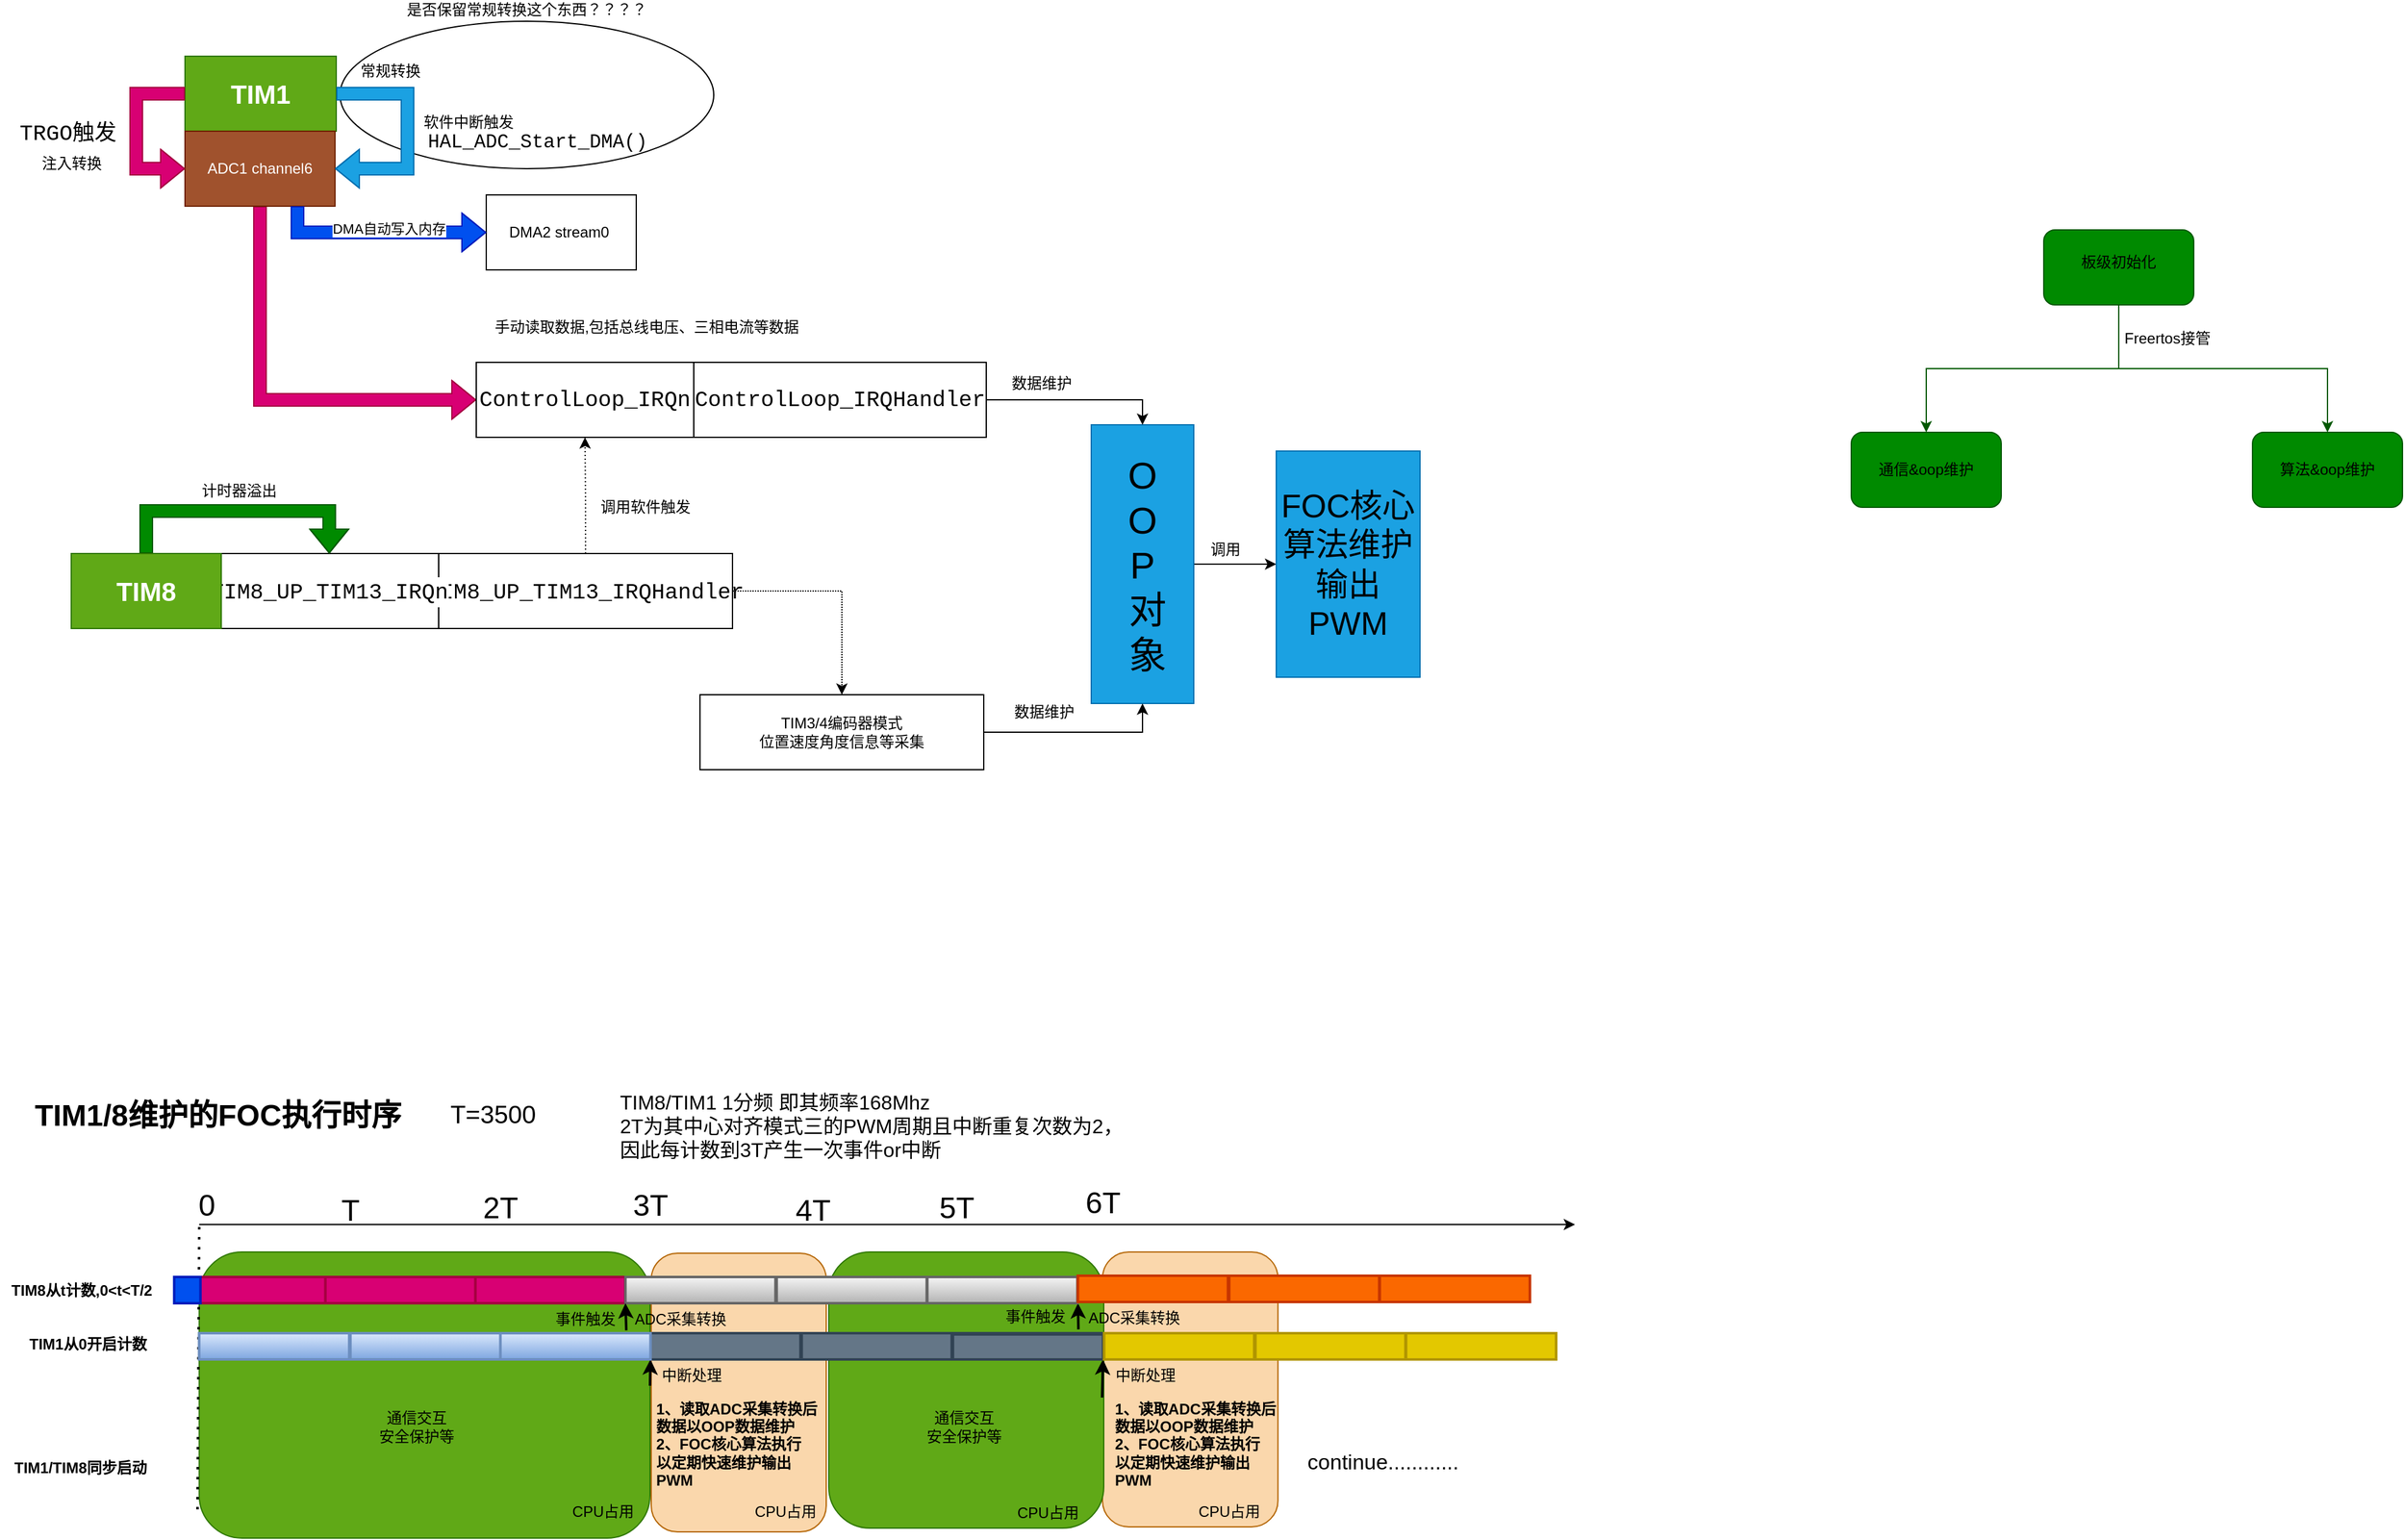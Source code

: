 <mxfile border="50" scale="3" compressed="false" locked="false" version="26.0.14">
  <diagram name="Blank" id="YmL12bMKpDGza6XwsDPr">
    <mxGraphModel dx="-2" dy="1454" grid="0" gridSize="1" guides="1" tooltips="1" connect="1" arrows="1" fold="1" page="1" pageScale="1" pageWidth="1169" pageHeight="827" background="none" math="1" shadow="0">
      <root>
        <mxCell id="X5NqExCQtvZxIxQ7pmgY-0" />
        <mxCell id="1" parent="X5NqExCQtvZxIxQ7pmgY-0" />
        <mxCell id="NZKuj_AVEFRoY8g5sJjr-13" value="" style="rounded=1;whiteSpace=wrap;html=1;fillColor=#fad7ac;strokeColor=#b46504;" parent="1" vertex="1">
          <mxGeometry x="2416" y="291" width="140.36" height="220" as="geometry" />
        </mxCell>
        <mxCell id="NZKuj_AVEFRoY8g5sJjr-11" value="&lt;div&gt;&lt;div&gt;&lt;br&gt;&lt;/div&gt;&lt;/div&gt;" style="rounded=1;whiteSpace=wrap;html=1;fillColor=#60a917;fontColor=default;strokeColor=#2D7600;labelPosition=center;verticalLabelPosition=middle;align=center;verticalAlign=middle;" parent="1" vertex="1">
          <mxGeometry x="1693.36" y="291" width="360.64" height="229" as="geometry" />
        </mxCell>
        <mxCell id="NZKuj_AVEFRoY8g5sJjr-6" value="" style="rounded=1;whiteSpace=wrap;html=1;fillColor=#fad7ac;strokeColor=#b46504;" parent="1" vertex="1">
          <mxGeometry x="2055" y="292" width="140" height="223" as="geometry" />
        </mxCell>
        <mxCell id="xTuEtZoCW5tBsWcaGFDS-93" value="&lt;div&gt;&lt;div&gt;&lt;br&gt;&lt;/div&gt;&lt;/div&gt;" style="rounded=1;whiteSpace=wrap;html=1;fillColor=#60a917;fontColor=default;strokeColor=#2D7600;labelPosition=center;verticalLabelPosition=middle;align=center;verticalAlign=middle;" parent="1" vertex="1">
          <mxGeometry x="2197" y="291" width="220" height="221" as="geometry" />
        </mxCell>
        <mxCell id="xTuEtZoCW5tBsWcaGFDS-2" value="是否保留常规转换这个东西？？？？" style="ellipse;whiteSpace=wrap;html=1;labelPosition=center;verticalLabelPosition=top;align=center;verticalAlign=bottom;" parent="1" vertex="1">
          <mxGeometry x="1806" y="-694" width="299" height="118" as="geometry" />
        </mxCell>
        <mxCell id="fBpoeWpFDzhCI_No8cf7-5" style="edgeStyle=orthogonalEdgeStyle;rounded=0;orthogonalLoop=1;jettySize=auto;html=1;exitX=0.5;exitY=1;exitDx=0;exitDy=0;entryX=0;entryY=0.5;entryDx=0;entryDy=0;fillColor=#d80073;strokeColor=#A50040;shape=flexArrow;" parent="1" source="fBpoeWpFDzhCI_No8cf7-6" target="fBpoeWpFDzhCI_No8cf7-16" edge="1">
          <mxGeometry relative="1" as="geometry" />
        </mxCell>
        <mxCell id="fBpoeWpFDzhCI_No8cf7-9" value="软件中断触发&lt;div&gt;&amp;nbsp;&lt;span style=&quot;font-family: Consolas, &amp;quot;Courier New&amp;quot;, monospace; font-size: 15.4px; white-space-collapse: preserve;&quot;&gt;HAL_ADC_Start_DMA&lt;/span&gt;&lt;span style=&quot;font-family: Consolas, &amp;quot;Courier New&amp;quot;, monospace; font-size: 15.4px; white-space-collapse: preserve;&quot;&gt;&lt;font&gt;()&lt;/font&gt;&lt;/span&gt;&lt;/div&gt;" style="text;html=1;align=left;verticalAlign=middle;resizable=0;points=[];autosize=1;strokeColor=none;fillColor=none;fontColor=default;" parent="1" vertex="1">
          <mxGeometry x="1871" y="-627" width="183" height="46" as="geometry" />
        </mxCell>
        <mxCell id="fBpoeWpFDzhCI_No8cf7-10" value="DMA2 stream0&amp;nbsp;" style="whiteSpace=wrap;html=1;" parent="1" vertex="1">
          <mxGeometry x="1923" y="-555" width="120" height="60" as="geometry" />
        </mxCell>
        <mxCell id="fBpoeWpFDzhCI_No8cf7-11" value="常规转换" style="text;html=1;align=center;verticalAlign=middle;resizable=0;points=[];autosize=1;strokeColor=none;fillColor=none;" parent="1" vertex="1">
          <mxGeometry x="1813" y="-667" width="66" height="26" as="geometry" />
        </mxCell>
        <mxCell id="fBpoeWpFDzhCI_No8cf7-12" value="DMA数据传输" style="text;html=1;align=center;verticalAlign=middle;resizable=0;points=[];autosize=1;strokeColor=none;fillColor=none;" parent="1" vertex="1">
          <mxGeometry x="1689.5" y="-610" width="93" height="26" as="geometry" />
        </mxCell>
        <mxCell id="fBpoeWpFDzhCI_No8cf7-13" value="手动读取数据,包括总线电压、&lt;span style=&quot;background-color: transparent; color: light-dark(rgb(0, 0, 0), rgb(255, 255, 255));&quot;&gt;三相电流等数据&lt;/span&gt;" style="text;html=1;align=center;verticalAlign=middle;resizable=0;points=[];autosize=1;strokeColor=none;fillColor=none;" parent="1" vertex="1">
          <mxGeometry x="1916" y="-464" width="270" height="30" as="geometry" />
        </mxCell>
        <mxCell id="fBpoeWpFDzhCI_No8cf7-14" value="" style="group" parent="1" vertex="1" connectable="0">
          <mxGeometry x="1915" y="-421" width="408" height="60" as="geometry" />
        </mxCell>
        <mxCell id="xTuEtZoCW5tBsWcaGFDS-6" value="" style="group" parent="fBpoeWpFDzhCI_No8cf7-14" vertex="1" connectable="0">
          <mxGeometry width="408" height="60" as="geometry" />
        </mxCell>
        <mxCell id="fBpoeWpFDzhCI_No8cf7-15" value="&lt;span style=&quot;font-family: Consolas, &amp;quot;Courier New&amp;quot;, monospace; font-size: 17.6px; text-align: left; white-space: pre;&quot;&gt;ControlLoop_IRQHandler&lt;/span&gt;" style="rounded=0;whiteSpace=wrap;html=1;" parent="xTuEtZoCW5tBsWcaGFDS-6" vertex="1">
          <mxGeometry x="174" width="234" height="60" as="geometry" />
        </mxCell>
        <mxCell id="fBpoeWpFDzhCI_No8cf7-16" value="&lt;span style=&quot;font-family: Consolas, &amp;quot;Courier New&amp;quot;, monospace; font-size: 17.6px; font-style: normal; font-variant-ligatures: normal; font-variant-caps: normal; font-weight: 400; letter-spacing: normal; orphans: 2; text-align: left; text-indent: 0px; text-transform: none; widows: 2; word-spacing: 0px; -webkit-text-stroke-width: 0px; white-space: pre; text-decoration-thickness: initial; text-decoration-style: initial; text-decoration-color: initial; float: none; display: inline !important;&quot;&gt;ControlLoop_IRQn&lt;/span&gt;" style="rounded=0;whiteSpace=wrap;html=1;fontColor=default;labelBackgroundColor=none;" parent="xTuEtZoCW5tBsWcaGFDS-6" vertex="1">
          <mxGeometry width="174" height="60" as="geometry" />
        </mxCell>
        <mxCell id="fBpoeWpFDzhCI_No8cf7-20" style="edgeStyle=orthogonalEdgeStyle;rounded=0;orthogonalLoop=1;jettySize=auto;html=1;exitX=0.5;exitY=0;exitDx=0;exitDy=0;entryX=0.5;entryY=1;entryDx=0;entryDy=0;dashed=1;dashPattern=1 2;" parent="1" source="fBpoeWpFDzhCI_No8cf7-18" target="fBpoeWpFDzhCI_No8cf7-16" edge="1">
          <mxGeometry relative="1" as="geometry" />
        </mxCell>
        <mxCell id="fBpoeWpFDzhCI_No8cf7-21" value="调用软件触发" style="text;html=1;align=center;verticalAlign=middle;resizable=0;points=[];autosize=1;strokeColor=none;fillColor=none;" parent="1" vertex="1">
          <mxGeometry x="2005" y="-318" width="90" height="26" as="geometry" />
        </mxCell>
        <mxCell id="fBpoeWpFDzhCI_No8cf7-24" value="计时器溢出" style="text;html=1;align=center;verticalAlign=middle;resizable=0;points=[];autosize=1;strokeColor=none;fillColor=none;" parent="1" vertex="1">
          <mxGeometry x="1686" y="-331" width="78" height="26" as="geometry" />
        </mxCell>
        <mxCell id="fBpoeWpFDzhCI_No8cf7-25" value="TIM1/8维护的FOC执行时序" style="text;html=1;align=center;verticalAlign=middle;resizable=0;points=[];autosize=1;strokeColor=none;fillColor=none;fontStyle=1;fontSize=24;" parent="1" vertex="1">
          <mxGeometry x="1552" y="161" width="312" height="42" as="geometry" />
        </mxCell>
        <mxCell id="xTuEtZoCW5tBsWcaGFDS-12" style="edgeStyle=orthogonalEdgeStyle;rounded=0;orthogonalLoop=1;jettySize=auto;html=1;exitX=1;exitY=0.5;exitDx=0;exitDy=0;entryX=0;entryY=0.5;entryDx=0;entryDy=0;" parent="1" source="fBpoeWpFDzhCI_No8cf7-27" target="xTuEtZoCW5tBsWcaGFDS-10" edge="1">
          <mxGeometry relative="1" as="geometry" />
        </mxCell>
        <mxCell id="fBpoeWpFDzhCI_No8cf7-27" value="O&lt;div&gt;O&lt;/div&gt;&lt;div&gt;P&lt;/div&gt;&lt;div&gt;&amp;nbsp;对&lt;/div&gt;&lt;div&gt;&amp;nbsp;象&lt;/div&gt;" style="rounded=0;whiteSpace=wrap;html=1;fillColor=#1ba1e2;fontColor=default;strokeColor=#006EAF;fontSize=30;" parent="1" vertex="1">
          <mxGeometry x="2407" y="-371" width="82" height="223" as="geometry" />
        </mxCell>
        <mxCell id="xTuEtZoCW5tBsWcaGFDS-15" style="edgeStyle=orthogonalEdgeStyle;rounded=0;orthogonalLoop=1;jettySize=auto;html=1;exitX=1;exitY=0.5;exitDx=0;exitDy=0;entryX=0.5;entryY=1;entryDx=0;entryDy=0;" parent="1" source="fBpoeWpFDzhCI_No8cf7-31" target="fBpoeWpFDzhCI_No8cf7-27" edge="1">
          <mxGeometry relative="1" as="geometry" />
        </mxCell>
        <mxCell id="fBpoeWpFDzhCI_No8cf7-31" value="TIM3/4编码器模式&lt;div&gt;位置速度角度信息等采集&lt;/div&gt;" style="rounded=0;whiteSpace=wrap;html=1;" parent="1" vertex="1">
          <mxGeometry x="2094" y="-155" width="227" height="60" as="geometry" />
        </mxCell>
        <mxCell id="fBpoeWpFDzhCI_No8cf7-30" style="edgeStyle=orthogonalEdgeStyle;rounded=0;orthogonalLoop=1;jettySize=auto;html=1;exitX=1;exitY=0.5;exitDx=0;exitDy=0;entryX=0.5;entryY=0;entryDx=0;entryDy=0;dashed=1;dashPattern=1 1;" parent="1" source="fBpoeWpFDzhCI_No8cf7-18" target="fBpoeWpFDzhCI_No8cf7-31" edge="1">
          <mxGeometry relative="1" as="geometry">
            <mxPoint x="2035.588" y="-223.706" as="targetPoint" />
          </mxGeometry>
        </mxCell>
        <mxCell id="fBpoeWpFDzhCI_No8cf7-33" value="" style="endArrow=classic;html=1;rounded=0;" parent="1" edge="1">
          <mxGeometry width="50" height="50" relative="1" as="geometry">
            <mxPoint x="1693.36" y="269" as="sourcePoint" />
            <mxPoint x="2794" y="269" as="targetPoint" />
          </mxGeometry>
        </mxCell>
        <mxCell id="fBpoeWpFDzhCI_No8cf7-34" value="0" style="text;html=1;align=center;verticalAlign=middle;resizable=0;points=[];autosize=1;strokeColor=none;fillColor=none;fontSize=24;" parent="1" vertex="1">
          <mxGeometry x="1683.36" y="233" width="31" height="41" as="geometry" />
        </mxCell>
        <mxCell id="xTuEtZoCW5tBsWcaGFDS-10" value="FOC核心算法维护输出PWM" style="whiteSpace=wrap;html=1;fontSize=26;fillColor=#1ba1e2;strokeColor=#006EAF;fontColor=default;rounded=0;" parent="1" vertex="1">
          <mxGeometry x="2555" y="-350" width="115" height="181" as="geometry" />
        </mxCell>
        <mxCell id="xTuEtZoCW5tBsWcaGFDS-13" value="调用" style="text;html=1;align=center;verticalAlign=middle;resizable=0;points=[];autosize=1;strokeColor=none;fillColor=none;" parent="1" vertex="1">
          <mxGeometry x="2492" y="-285" width="43" height="27" as="geometry" />
        </mxCell>
        <mxCell id="xTuEtZoCW5tBsWcaGFDS-14" style="edgeStyle=orthogonalEdgeStyle;rounded=0;orthogonalLoop=1;jettySize=auto;html=1;exitX=1;exitY=0.5;exitDx=0;exitDy=0;entryX=0.5;entryY=0;entryDx=0;entryDy=0;" parent="1" source="fBpoeWpFDzhCI_No8cf7-15" target="fBpoeWpFDzhCI_No8cf7-27" edge="1">
          <mxGeometry relative="1" as="geometry" />
        </mxCell>
        <mxCell id="xTuEtZoCW5tBsWcaGFDS-16" value="数据维护" style="text;html=1;align=center;verticalAlign=middle;resizable=0;points=[];autosize=1;strokeColor=none;fillColor=none;" parent="1" vertex="1">
          <mxGeometry x="2333" y="-418" width="67" height="27" as="geometry" />
        </mxCell>
        <mxCell id="xTuEtZoCW5tBsWcaGFDS-17" value="数据维护" style="text;html=1;align=center;verticalAlign=middle;resizable=0;points=[];autosize=1;strokeColor=none;fillColor=none;" parent="1" vertex="1">
          <mxGeometry x="2335" y="-155" width="67" height="27" as="geometry" />
        </mxCell>
        <mxCell id="xTuEtZoCW5tBsWcaGFDS-18" value="" style="group" parent="1" vertex="1" connectable="0">
          <mxGeometry x="1591" y="-268" width="529" height="60" as="geometry" />
        </mxCell>
        <mxCell id="fBpoeWpFDzhCI_No8cf7-17" value="" style="group" parent="xTuEtZoCW5tBsWcaGFDS-18" vertex="1" connectable="0">
          <mxGeometry x="119" width="410" height="60" as="geometry" />
        </mxCell>
        <mxCell id="fBpoeWpFDzhCI_No8cf7-18" value="&lt;div style=&quot;font-family: Consolas, &amp;quot;Courier New&amp;quot;, monospace; font-size: 17.6px; line-height: 24px; white-space: pre;&quot;&gt;&lt;span style=&quot;&quot;&gt;TIM8_UP_TIM13_IRQHandler&lt;/span&gt;&lt;/div&gt;" style="rounded=0;whiteSpace=wrap;html=1;container=0;fontColor=default;labelBackgroundColor=none;" parent="fBpoeWpFDzhCI_No8cf7-17" vertex="1">
          <mxGeometry x="174.853" width="235.147" height="60" as="geometry" />
        </mxCell>
        <mxCell id="fBpoeWpFDzhCI_No8cf7-19" value="&lt;div style=&quot;font-family: Consolas, &amp;quot;Courier New&amp;quot;, monospace; font-size: 17.6px; line-height: 24px; white-space: pre;&quot;&gt;&lt;span style=&quot;&quot;&gt;TIM8_UP_TIM13_IRQn&lt;/span&gt;&lt;/div&gt;" style="rounded=0;whiteSpace=wrap;html=1;fontColor=default;labelBackgroundColor=default;container=0;" parent="fBpoeWpFDzhCI_No8cf7-17" vertex="1">
          <mxGeometry width="174.853" height="60" as="geometry" />
        </mxCell>
        <mxCell id="xTuEtZoCW5tBsWcaGFDS-98" style="edgeStyle=orthogonalEdgeStyle;rounded=0;orthogonalLoop=1;jettySize=auto;html=1;exitX=0.5;exitY=0;exitDx=0;exitDy=0;entryX=0.5;entryY=0;entryDx=0;entryDy=0;shape=flexArrow;fillColor=#008a00;strokeColor=#005700;" parent="xTuEtZoCW5tBsWcaGFDS-18" source="fBpoeWpFDzhCI_No8cf7-23" target="fBpoeWpFDzhCI_No8cf7-19" edge="1">
          <mxGeometry relative="1" as="geometry">
            <Array as="points">
              <mxPoint x="60" y="-34" />
              <mxPoint x="206" y="-34" />
            </Array>
          </mxGeometry>
        </mxCell>
        <mxCell id="fBpoeWpFDzhCI_No8cf7-23" value="TIM8" style="rounded=0;whiteSpace=wrap;html=1;fillColor=#60a917;fontColor=light-dark(#FFFFFF,#FFFFFF);strokeColor=#2D7600;fontStyle=1;fontSize=21;" parent="xTuEtZoCW5tBsWcaGFDS-18" vertex="1">
          <mxGeometry width="120" height="60" as="geometry" />
        </mxCell>
        <mxCell id="xTuEtZoCW5tBsWcaGFDS-19" value="" style="group" parent="1" vertex="1" connectable="0">
          <mxGeometry x="1542" y="-641" width="92" height="74" as="geometry" />
        </mxCell>
        <mxCell id="fBpoeWpFDzhCI_No8cf7-7" value="&lt;p style=&quot;font-family: Consolas, &amp;quot;Courier New&amp;quot;, monospace; font-size: 17.6px; line-height: 24px; white-space-collapse: preserve;&quot;&gt;&lt;span style=&quot;&quot;&gt;TRGO触发&lt;/span&gt;&lt;/p&gt;" style="text;html=1;align=center;verticalAlign=middle;resizable=0;points=[];autosize=1;strokeColor=none;fillColor=none;fontColor=default;labelBackgroundColor=none;" parent="xTuEtZoCW5tBsWcaGFDS-19" vertex="1">
          <mxGeometry width="92" height="71" as="geometry" />
        </mxCell>
        <mxCell id="fBpoeWpFDzhCI_No8cf7-8" value="注入转换" style="text;html=1;align=center;verticalAlign=middle;resizable=0;points=[];autosize=1;strokeColor=none;fillColor=none;" parent="xTuEtZoCW5tBsWcaGFDS-19" vertex="1">
          <mxGeometry x="16" y="48" width="66" height="26" as="geometry" />
        </mxCell>
        <mxCell id="xTuEtZoCW5tBsWcaGFDS-20" value="" style="group" parent="1" vertex="1" connectable="0">
          <mxGeometry x="1682" y="-666" width="121" height="120" as="geometry" />
        </mxCell>
        <mxCell id="fBpoeWpFDzhCI_No8cf7-2" value="TIM1" style="rounded=0;whiteSpace=wrap;html=1;fillColor=#60a917;fontColor=light-dark(#FFFFFF,#FFFFFF);strokeColor=#2D7600;fontStyle=1;fontSize=21;" parent="xTuEtZoCW5tBsWcaGFDS-20" vertex="1">
          <mxGeometry width="121" height="60" as="geometry" />
        </mxCell>
        <mxCell id="fBpoeWpFDzhCI_No8cf7-6" value="ADC1 channel6" style="rounded=0;whiteSpace=wrap;html=1;fillColor=#a0522d;fontColor=#ffffff;strokeColor=#6D1F00;" parent="xTuEtZoCW5tBsWcaGFDS-20" vertex="1">
          <mxGeometry y="60" width="120" height="60" as="geometry" />
        </mxCell>
        <mxCell id="fBpoeWpFDzhCI_No8cf7-1" style="edgeStyle=orthogonalEdgeStyle;rounded=0;orthogonalLoop=1;jettySize=auto;html=1;exitX=0;exitY=0.5;exitDx=0;exitDy=0;entryX=0;entryY=0.5;entryDx=0;entryDy=0;fillColor=#d80073;strokeColor=#A50040;shape=flexArrow;" parent="xTuEtZoCW5tBsWcaGFDS-20" source="fBpoeWpFDzhCI_No8cf7-2" target="fBpoeWpFDzhCI_No8cf7-6" edge="1">
          <mxGeometry relative="1" as="geometry">
            <Array as="points">
              <mxPoint x="-39" y="30" />
              <mxPoint x="-39" y="90" />
            </Array>
          </mxGeometry>
        </mxCell>
        <mxCell id="fBpoeWpFDzhCI_No8cf7-3" style="edgeStyle=orthogonalEdgeStyle;rounded=0;orthogonalLoop=1;jettySize=auto;html=1;exitX=1;exitY=0.5;exitDx=0;exitDy=0;startArrow=classic;startFill=0;endArrow=none;fillColor=#1ba1e2;strokeColor=#006EAF;shape=flexArrow;entryX=1;entryY=0.5;entryDx=0;entryDy=0;" parent="xTuEtZoCW5tBsWcaGFDS-20" source="fBpoeWpFDzhCI_No8cf7-6" target="fBpoeWpFDzhCI_No8cf7-2" edge="1">
          <mxGeometry relative="1" as="geometry">
            <mxPoint x="163" y="11" as="targetPoint" />
            <mxPoint x="163" y="95" as="sourcePoint" />
            <Array as="points">
              <mxPoint x="178" y="90" />
              <mxPoint x="178" y="30" />
            </Array>
          </mxGeometry>
        </mxCell>
        <mxCell id="xTuEtZoCW5tBsWcaGFDS-21" style="edgeStyle=orthogonalEdgeStyle;rounded=0;orthogonalLoop=1;jettySize=auto;html=1;exitX=0.75;exitY=1;exitDx=0;exitDy=0;entryX=0;entryY=0.5;entryDx=0;entryDy=0;fillColor=#0050ef;strokeColor=#001DBC;shape=flexArrow;" parent="1" source="fBpoeWpFDzhCI_No8cf7-6" target="fBpoeWpFDzhCI_No8cf7-10" edge="1">
          <mxGeometry relative="1" as="geometry" />
        </mxCell>
        <mxCell id="xTuEtZoCW5tBsWcaGFDS-22" value="DMA自动写入内存" style="edgeLabel;html=1;align=center;verticalAlign=middle;resizable=0;points=[];" parent="xTuEtZoCW5tBsWcaGFDS-21" vertex="1" connectable="0">
          <mxGeometry x="0.09" y="3" relative="1" as="geometry">
            <mxPoint as="offset" />
          </mxGeometry>
        </mxCell>
        <mxCell id="xTuEtZoCW5tBsWcaGFDS-23" value="T=3500" style="text;html=1;align=center;verticalAlign=middle;resizable=0;points=[];autosize=1;strokeColor=none;fillColor=none;fontSize=20;" parent="1" vertex="1">
          <mxGeometry x="1884.0" y="161" width="87" height="37" as="geometry" />
        </mxCell>
        <mxCell id="xTuEtZoCW5tBsWcaGFDS-25" value="" style="rounded=0;whiteSpace=wrap;html=1;fillColor=#d80073;fontColor=#ffffff;strokeColor=#A50040;strokeWidth=2;" parent="1" vertex="1">
          <mxGeometry x="1674.36" y="311" width="120" height="21" as="geometry" />
        </mxCell>
        <mxCell id="xTuEtZoCW5tBsWcaGFDS-26" value="T" style="text;html=1;align=center;verticalAlign=middle;resizable=0;points=[];autosize=1;strokeColor=none;fillColor=none;fontSize=24;" parent="1" vertex="1">
          <mxGeometry x="1797.36" y="237" width="34" height="42" as="geometry" />
        </mxCell>
        <mxCell id="xTuEtZoCW5tBsWcaGFDS-29" value="2T" style="text;html=1;align=center;verticalAlign=middle;resizable=0;points=[];autosize=1;strokeColor=none;fillColor=none;fontSize=24;" parent="1" vertex="1">
          <mxGeometry x="1910.36" y="235" width="47" height="42" as="geometry" />
        </mxCell>
        <mxCell id="xTuEtZoCW5tBsWcaGFDS-30" value="" style="endArrow=none;dashed=1;html=1;dashPattern=1 3;strokeWidth=2;rounded=0;entryX=0.323;entryY=0.927;entryDx=0;entryDy=0;entryPerimeter=0;" parent="1" target="fBpoeWpFDzhCI_No8cf7-34" edge="1">
          <mxGeometry width="50" height="50" relative="1" as="geometry">
            <mxPoint x="1692" y="497" as="sourcePoint" />
            <mxPoint x="1733.36" y="332" as="targetPoint" />
          </mxGeometry>
        </mxCell>
        <mxCell id="xTuEtZoCW5tBsWcaGFDS-31" value="TIM1/TIM8同步启动" style="text;html=1;align=center;verticalAlign=middle;resizable=0;points=[];autosize=1;strokeColor=none;fillColor=none;strokeWidth=2;fontStyle=1" parent="1" vertex="1">
          <mxGeometry x="1536.36" y="451" width="124" height="26" as="geometry" />
        </mxCell>
        <mxCell id="xTuEtZoCW5tBsWcaGFDS-34" value="" style="rounded=0;whiteSpace=wrap;html=1;fillColor=#0050ef;fontColor=#ffffff;strokeColor=#001DBC;strokeWidth=2;" parent="1" vertex="1">
          <mxGeometry x="1673.36" y="311" width="21" height="21" as="geometry" />
        </mxCell>
        <mxCell id="xTuEtZoCW5tBsWcaGFDS-37" value="" style="rounded=0;whiteSpace=wrap;html=1;fillColor=#d80073;fontColor=#ffffff;strokeColor=#A50040;strokeWidth=2;" parent="1" vertex="1">
          <mxGeometry x="1794.36" y="311" width="120" height="21" as="geometry" />
        </mxCell>
        <mxCell id="xTuEtZoCW5tBsWcaGFDS-38" value="3T" style="text;html=1;align=center;verticalAlign=middle;resizable=0;points=[];autosize=1;strokeColor=none;fillColor=none;fontSize=24;" parent="1" vertex="1">
          <mxGeometry x="2030.36" y="233" width="47" height="42" as="geometry" />
        </mxCell>
        <mxCell id="xTuEtZoCW5tBsWcaGFDS-40" value="4T" style="text;html=1;align=center;verticalAlign=middle;resizable=0;points=[];autosize=1;strokeColor=none;fillColor=none;fontSize=24;" parent="1" vertex="1">
          <mxGeometry x="2160.36" y="237" width="47" height="42" as="geometry" />
        </mxCell>
        <mxCell id="xTuEtZoCW5tBsWcaGFDS-41" value="5T" style="text;html=1;align=center;verticalAlign=middle;resizable=0;points=[];autosize=1;strokeColor=none;fillColor=none;fontSize=24;" parent="1" vertex="1">
          <mxGeometry x="2275.36" y="235" width="47" height="42" as="geometry" />
        </mxCell>
        <mxCell id="xTuEtZoCW5tBsWcaGFDS-42" value="6T" style="text;html=1;align=center;verticalAlign=middle;resizable=0;points=[];autosize=1;strokeColor=none;fillColor=none;fontSize=24;" parent="1" vertex="1">
          <mxGeometry x="2392.36" y="231" width="47" height="42" as="geometry" />
        </mxCell>
        <mxCell id="xTuEtZoCW5tBsWcaGFDS-43" value="TIM8从t计数,0&amp;lt;t&amp;lt;T/2" style="text;html=1;align=center;verticalAlign=middle;resizable=0;points=[];autosize=1;strokeColor=none;fillColor=none;strokeWidth=2;fontStyle=1" parent="1" vertex="1">
          <mxGeometry x="1534.36" y="309" width="129" height="26" as="geometry" />
        </mxCell>
        <mxCell id="xTuEtZoCW5tBsWcaGFDS-44" value="TIM1从0开启计数" style="text;html=1;align=center;verticalAlign=middle;resizable=0;points=[];autosize=1;strokeColor=none;fillColor=none;strokeWidth=2;fontStyle=1" parent="1" vertex="1">
          <mxGeometry x="1548.36" y="352" width="112" height="26" as="geometry" />
        </mxCell>
        <mxCell id="xTuEtZoCW5tBsWcaGFDS-45" value="TIM8/TIM1 1分频 即其频率168Mhz&lt;div&gt;&lt;span style=&quot;background-color: transparent; color: light-dark(rgb(0, 0, 0), rgb(255, 255, 255));&quot;&gt;2T为其中心对齐模式三的PWM周期&lt;/span&gt;&lt;span style=&quot;background-color: transparent; color: light-dark(rgb(0, 0, 0), rgb(255, 255, 255));&quot;&gt;且中断重复次数为2，&lt;/span&gt;&lt;/div&gt;&lt;div&gt;&lt;div&gt;因此每计数到3T产生一次事件or中断&lt;/div&gt;&lt;/div&gt;" style="text;html=1;align=left;verticalAlign=middle;resizable=0;points=[];autosize=1;strokeColor=none;fillColor=none;fontSize=16;" parent="1" vertex="1">
          <mxGeometry x="2028" y="155" width="421" height="70" as="geometry" />
        </mxCell>
        <mxCell id="xTuEtZoCW5tBsWcaGFDS-46" value="" style="rounded=0;whiteSpace=wrap;html=1;fillColor=#d80073;fontColor=#ffffff;strokeColor=#A50040;strokeWidth=2;" parent="1" vertex="1">
          <mxGeometry x="1914.36" y="311" width="120" height="21" as="geometry" />
        </mxCell>
        <mxCell id="xTuEtZoCW5tBsWcaGFDS-55" value="" style="endArrow=classic;html=1;rounded=0;entryX=1;entryY=1;entryDx=0;entryDy=0;strokeWidth=2;" parent="1" edge="1">
          <mxGeometry width="50" height="50" relative="1" as="geometry">
            <mxPoint x="2054" y="398" as="sourcePoint" />
            <mxPoint x="2054.36" y="377" as="targetPoint" />
          </mxGeometry>
        </mxCell>
        <mxCell id="xTuEtZoCW5tBsWcaGFDS-73" value="ADC采集转换" style="text;html=1;align=center;verticalAlign=middle;resizable=0;points=[];autosize=1;strokeColor=none;fillColor=none;strokeWidth=2;" parent="1" vertex="1">
          <mxGeometry x="2395.36" y="330" width="92" height="27" as="geometry" />
        </mxCell>
        <mxCell id="xTuEtZoCW5tBsWcaGFDS-71" value="" style="endArrow=classic;html=1;rounded=0;entryX=0;entryY=1;entryDx=0;entryDy=0;strokeWidth=2;exitX=0.015;exitY=0.85;exitDx=0;exitDy=0;exitPerimeter=0;" parent="1" source="xTuEtZoCW5tBsWcaGFDS-73" edge="1">
          <mxGeometry width="50" height="50" relative="1" as="geometry">
            <mxPoint x="2397.752" y="353.706" as="sourcePoint" />
            <mxPoint x="2396.36" y="332" as="targetPoint" />
          </mxGeometry>
        </mxCell>
        <mxCell id="xTuEtZoCW5tBsWcaGFDS-76" value="" style="endArrow=classic;html=1;rounded=0;entryX=1;entryY=1;entryDx=0;entryDy=0;strokeWidth=2;exitX=0.994;exitY=0.527;exitDx=0;exitDy=0;exitPerimeter=0;" parent="1" source="xTuEtZoCW5tBsWcaGFDS-93" target="xTuEtZoCW5tBsWcaGFDS-59" edge="1">
          <mxGeometry width="50" height="50" relative="1" as="geometry">
            <mxPoint x="2417" y="393" as="sourcePoint" />
            <mxPoint x="2434.36" y="460" as="targetPoint" />
          </mxGeometry>
        </mxCell>
        <mxCell id="xTuEtZoCW5tBsWcaGFDS-77" value="" style="group;fillColor=#a20025;fontColor=#ffffff;strokeColor=#6F0000;strokeWidth=2;" parent="1" vertex="1" connectable="0">
          <mxGeometry x="2034.36" y="311" width="361.5" height="21" as="geometry" />
        </mxCell>
        <mxCell id="xTuEtZoCW5tBsWcaGFDS-39" value="" style="rounded=0;whiteSpace=wrap;html=1;fillColor=#f5f5f5;strokeColor=#666666;strokeWidth=2;gradientColor=#b3b3b3;" parent="xTuEtZoCW5tBsWcaGFDS-77" vertex="1">
          <mxGeometry width="120" height="21" as="geometry" />
        </mxCell>
        <mxCell id="xTuEtZoCW5tBsWcaGFDS-50" value="" style="rounded=0;whiteSpace=wrap;html=1;fillColor=#f5f5f5;strokeColor=#666666;strokeWidth=2;gradientColor=#b3b3b3;" parent="xTuEtZoCW5tBsWcaGFDS-77" vertex="1">
          <mxGeometry x="121" width="120" height="21" as="geometry" />
        </mxCell>
        <mxCell id="xTuEtZoCW5tBsWcaGFDS-56" value="" style="rounded=0;whiteSpace=wrap;html=1;fillColor=#f5f5f5;strokeColor=#666666;strokeWidth=2;gradientColor=#b3b3b3;" parent="xTuEtZoCW5tBsWcaGFDS-77" vertex="1">
          <mxGeometry x="241.5" width="120" height="21" as="geometry" />
        </mxCell>
        <mxCell id="xTuEtZoCW5tBsWcaGFDS-82" value="" style="group;fillColor=#fa6800;fontColor=#000000;strokeColor=#C73500;strokeWidth=2;" parent="1" vertex="1" connectable="0">
          <mxGeometry x="2396.36" y="310" width="361.5" height="21" as="geometry" />
        </mxCell>
        <mxCell id="xTuEtZoCW5tBsWcaGFDS-83" value="" style="rounded=0;whiteSpace=wrap;html=1;fillColor=#fa6800;fontColor=#000000;strokeColor=#C73500;strokeWidth=2;" parent="xTuEtZoCW5tBsWcaGFDS-82" vertex="1">
          <mxGeometry width="120" height="21" as="geometry" />
        </mxCell>
        <mxCell id="xTuEtZoCW5tBsWcaGFDS-84" value="" style="rounded=0;whiteSpace=wrap;html=1;fillColor=#fa6800;fontColor=#000000;strokeColor=#C73500;strokeWidth=2;" parent="xTuEtZoCW5tBsWcaGFDS-82" vertex="1">
          <mxGeometry x="121" width="120" height="21" as="geometry" />
        </mxCell>
        <mxCell id="xTuEtZoCW5tBsWcaGFDS-85" value="" style="rounded=0;whiteSpace=wrap;html=1;fillColor=#fa6800;fontColor=#000000;strokeColor=#C73500;strokeWidth=2;" parent="xTuEtZoCW5tBsWcaGFDS-82" vertex="1">
          <mxGeometry x="241.5" width="120" height="21" as="geometry" />
        </mxCell>
        <mxCell id="xTuEtZoCW5tBsWcaGFDS-86" value="" style="group;fillColor=#647687;fontColor=#ffffff;strokeColor=#314354;strokeWidth=2;" parent="1" vertex="1" connectable="0">
          <mxGeometry x="2054.36" y="356" width="362" height="21" as="geometry" />
        </mxCell>
        <mxCell id="xTuEtZoCW5tBsWcaGFDS-49" value="" style="rounded=0;whiteSpace=wrap;html=1;fillColor=#647687;fontColor=#ffffff;strokeColor=#314354;strokeWidth=2;" parent="xTuEtZoCW5tBsWcaGFDS-86" vertex="1">
          <mxGeometry width="120" height="21" as="geometry" />
        </mxCell>
        <mxCell id="xTuEtZoCW5tBsWcaGFDS-51" value="" style="rounded=0;whiteSpace=wrap;html=1;fillColor=#647687;fontColor=#ffffff;strokeColor=#314354;strokeWidth=2;" parent="xTuEtZoCW5tBsWcaGFDS-86" vertex="1">
          <mxGeometry x="121" width="120" height="21" as="geometry" />
        </mxCell>
        <mxCell id="xTuEtZoCW5tBsWcaGFDS-59" value="" style="rounded=0;whiteSpace=wrap;html=1;fillColor=#647687;fontColor=#ffffff;strokeColor=#314354;strokeWidth=2;" parent="xTuEtZoCW5tBsWcaGFDS-86" vertex="1">
          <mxGeometry x="242" y="1" width="120" height="20" as="geometry" />
        </mxCell>
        <mxCell id="xTuEtZoCW5tBsWcaGFDS-87" value="" style="group;fillColor=#dae8fc;gradientColor=#7ea6e0;strokeColor=#6c8ebf;strokeWidth=2;" parent="1" vertex="1" connectable="0">
          <mxGeometry x="1693.36" y="356" width="361" height="21" as="geometry" />
        </mxCell>
        <mxCell id="xTuEtZoCW5tBsWcaGFDS-35" value="" style="rounded=0;whiteSpace=wrap;html=1;fillColor=#dae8fc;gradientColor=#7ea6e0;strokeColor=#6c8ebf;strokeWidth=2;" parent="xTuEtZoCW5tBsWcaGFDS-87" vertex="1">
          <mxGeometry width="120" height="21" as="geometry" />
        </mxCell>
        <mxCell id="xTuEtZoCW5tBsWcaGFDS-47" value="" style="rounded=0;whiteSpace=wrap;html=1;fillColor=#dae8fc;gradientColor=#7ea6e0;strokeColor=#6c8ebf;strokeWidth=2;" parent="xTuEtZoCW5tBsWcaGFDS-87" vertex="1">
          <mxGeometry x="121" width="120" height="21" as="geometry" />
        </mxCell>
        <mxCell id="xTuEtZoCW5tBsWcaGFDS-48" value="" style="rounded=0;whiteSpace=wrap;html=1;fillColor=#dae8fc;gradientColor=#7ea6e0;strokeColor=#6c8ebf;strokeWidth=2;" parent="xTuEtZoCW5tBsWcaGFDS-87" vertex="1">
          <mxGeometry x="241" width="120" height="21" as="geometry" />
        </mxCell>
        <mxCell id="xTuEtZoCW5tBsWcaGFDS-94" value="" style="group;fillColor=#e3c800;fontColor=#000000;strokeColor=#B09500;strokeWidth=2;" parent="1" vertex="1" connectable="0">
          <mxGeometry x="2417.36" y="356" width="361.5" height="21" as="geometry" />
        </mxCell>
        <mxCell id="xTuEtZoCW5tBsWcaGFDS-95" value="" style="rounded=0;whiteSpace=wrap;html=1;fillColor=#e3c800;fontColor=#000000;strokeColor=#B09500;strokeWidth=2;" parent="xTuEtZoCW5tBsWcaGFDS-94" vertex="1">
          <mxGeometry width="120" height="21" as="geometry" />
        </mxCell>
        <mxCell id="xTuEtZoCW5tBsWcaGFDS-96" value="" style="rounded=0;whiteSpace=wrap;html=1;fillColor=#e3c800;fontColor=#000000;strokeColor=#B09500;strokeWidth=2;" parent="xTuEtZoCW5tBsWcaGFDS-94" vertex="1">
          <mxGeometry x="121" width="120" height="21" as="geometry" />
        </mxCell>
        <mxCell id="xTuEtZoCW5tBsWcaGFDS-97" value="" style="rounded=0;whiteSpace=wrap;html=1;fillColor=#e3c800;fontColor=#000000;strokeColor=#B09500;strokeWidth=2;" parent="xTuEtZoCW5tBsWcaGFDS-94" vertex="1">
          <mxGeometry x="241.5" width="120" height="21" as="geometry" />
        </mxCell>
        <mxCell id="NZKuj_AVEFRoY8g5sJjr-2" value="1、读取ADC&lt;span style=&quot;background-color: transparent; color: light-dark(rgb(0, 0, 0), rgb(255, 255, 255));&quot;&gt;采集&lt;/span&gt;&lt;span style=&quot;background-color: transparent; color: light-dark(rgb(0, 0, 0), rgb(255, 255, 255));&quot;&gt;转换&lt;/span&gt;&lt;span style=&quot;background-color: transparent; color: light-dark(rgb(0, 0, 0), rgb(255, 255, 255));&quot;&gt;后&lt;/span&gt;&lt;div&gt;&lt;span style=&quot;background-color: transparent; color: light-dark(rgb(0, 0, 0), rgb(255, 255, 255));&quot;&gt;数据&lt;/span&gt;&lt;span style=&quot;background-color: transparent; color: light-dark(rgb(0, 0, 0), rgb(255, 255, 255)); text-wrap-mode: wrap;&quot;&gt;以&lt;/span&gt;&lt;span style=&quot;background-color: transparent; color: light-dark(rgb(0, 0, 0), rgb(255, 255, 255)); text-wrap-mode: wrap;&quot;&gt;OOP数据维护&lt;/span&gt;&lt;div&gt;&lt;div&gt;&lt;span style=&quot;text-wrap-mode: wrap;&quot;&gt;2、FOC核心算法执&lt;/span&gt;&lt;span style=&quot;background-color: transparent; color: light-dark(rgb(0, 0, 0), rgb(255, 255, 255)); text-wrap-mode: wrap;&quot;&gt;行&lt;/span&gt;&lt;/div&gt;&lt;div&gt;&lt;span style=&quot;background-color: transparent; color: light-dark(rgb(0, 0, 0), rgb(255, 255, 255)); text-wrap-mode: wrap;&quot;&gt;以定期快速&lt;/span&gt;&lt;span style=&quot;text-wrap-mode: wrap; background-color: transparent; color: light-dark(rgb(0, 0, 0), rgb(255, 255, 255));&quot;&gt;维护输出&lt;/span&gt;&lt;/div&gt;&lt;div&gt;&lt;span style=&quot;text-wrap-mode: wrap; background-color: transparent; color: light-dark(rgb(0, 0, 0), rgb(255, 255, 255));&quot;&gt;PWM&lt;/span&gt;&lt;/div&gt;&lt;/div&gt;&lt;/div&gt;" style="text;html=1;align=left;verticalAlign=middle;resizable=0;points=[];autosize=1;strokeColor=none;fillColor=none;strokeWidth=2;fontStyle=1" parent="1" vertex="1">
          <mxGeometry x="2057" y="403" width="146" height="84" as="geometry" />
        </mxCell>
        <mxCell id="xTuEtZoCW5tBsWcaGFDS-53" value="ADC采集转换" style="text;html=1;align=center;verticalAlign=middle;resizable=0;points=[];autosize=1;strokeColor=none;fillColor=none;strokeWidth=2;" parent="1" vertex="1">
          <mxGeometry x="2032.36" y="331" width="92" height="27" as="geometry" />
        </mxCell>
        <mxCell id="xTuEtZoCW5tBsWcaGFDS-52" value="" style="endArrow=classic;html=1;rounded=0;entryX=1;entryY=1;entryDx=0;entryDy=0;strokeWidth=2;exitX=0.029;exitY=0.841;exitDx=0;exitDy=0;exitPerimeter=0;" parent="1" source="xTuEtZoCW5tBsWcaGFDS-53" target="xTuEtZoCW5tBsWcaGFDS-46" edge="1">
          <mxGeometry width="50" height="50" relative="1" as="geometry">
            <mxPoint x="2034.36" y="346" as="sourcePoint" />
            <mxPoint x="2043.36" y="344" as="targetPoint" />
          </mxGeometry>
        </mxCell>
        <mxCell id="NZKuj_AVEFRoY8g5sJjr-3" value="事件触发" style="text;html=1;align=center;verticalAlign=middle;resizable=0;points=[];autosize=1;strokeColor=none;fillColor=none;" parent="1" vertex="1">
          <mxGeometry x="1969" y="332" width="66" height="26" as="geometry" />
        </mxCell>
        <mxCell id="NZKuj_AVEFRoY8g5sJjr-4" value="事件触发" style="text;html=1;align=center;verticalAlign=middle;resizable=0;points=[];autosize=1;strokeColor=none;fillColor=none;" parent="1" vertex="1">
          <mxGeometry x="2329.36" y="330" width="66" height="26" as="geometry" />
        </mxCell>
        <mxCell id="NZKuj_AVEFRoY8g5sJjr-5" value="中断处理" style="text;html=1;align=center;verticalAlign=middle;resizable=0;points=[];autosize=1;strokeColor=none;fillColor=none;" parent="1" vertex="1">
          <mxGeometry x="2054" y="377" width="66" height="26" as="geometry" />
        </mxCell>
        <mxCell id="NZKuj_AVEFRoY8g5sJjr-9" value="通信交互&lt;div&gt;安全保护等&lt;/div&gt;" style="text;html=1;align=center;verticalAlign=middle;resizable=0;points=[];autosize=1;strokeColor=none;fillColor=none;" parent="1" vertex="1">
          <mxGeometry x="2266" y="410" width="78" height="41" as="geometry" />
        </mxCell>
        <mxCell id="NZKuj_AVEFRoY8g5sJjr-10" value="CPU占用" style="text;html=1;align=center;verticalAlign=middle;resizable=0;points=[];autosize=1;strokeColor=none;fillColor=none;" parent="1" vertex="1">
          <mxGeometry x="2128" y="486" width="67" height="26" as="geometry" />
        </mxCell>
        <mxCell id="NZKuj_AVEFRoY8g5sJjr-12" value="通信交互&lt;div&gt;安全保护等&lt;/div&gt;" style="text;html=1;align=center;verticalAlign=middle;resizable=0;points=[];autosize=1;strokeColor=none;fillColor=none;" parent="1" vertex="1">
          <mxGeometry x="1828" y="410" width="78" height="41" as="geometry" />
        </mxCell>
        <mxCell id="NZKuj_AVEFRoY8g5sJjr-14" value="中断处理" style="text;html=1;align=center;verticalAlign=middle;resizable=0;points=[];autosize=1;strokeColor=none;fillColor=none;" parent="1" vertex="1">
          <mxGeometry x="2417.36" y="377" width="66" height="26" as="geometry" />
        </mxCell>
        <mxCell id="NZKuj_AVEFRoY8g5sJjr-15" value="continue............" style="text;html=1;align=center;verticalAlign=middle;resizable=0;points=[];autosize=1;strokeColor=none;fillColor=none;fontSize=17;" parent="1" vertex="1">
          <mxGeometry x="2570" y="444" width="139" height="32" as="geometry" />
        </mxCell>
        <mxCell id="NZKuj_AVEFRoY8g5sJjr-16" value="1、读取ADC&lt;span style=&quot;background-color: transparent; color: light-dark(rgb(0, 0, 0), rgb(255, 255, 255));&quot;&gt;采集&lt;/span&gt;&lt;span style=&quot;background-color: transparent; color: light-dark(rgb(0, 0, 0), rgb(255, 255, 255));&quot;&gt;转换&lt;/span&gt;&lt;span style=&quot;background-color: transparent; color: light-dark(rgb(0, 0, 0), rgb(255, 255, 255));&quot;&gt;后&lt;/span&gt;&lt;div&gt;&lt;span style=&quot;background-color: transparent; color: light-dark(rgb(0, 0, 0), rgb(255, 255, 255));&quot;&gt;数据&lt;/span&gt;&lt;span style=&quot;background-color: transparent; color: light-dark(rgb(0, 0, 0), rgb(255, 255, 255)); text-wrap-mode: wrap;&quot;&gt;以&lt;/span&gt;&lt;span style=&quot;background-color: transparent; color: light-dark(rgb(0, 0, 0), rgb(255, 255, 255)); text-wrap-mode: wrap;&quot;&gt;OOP数据维护&lt;/span&gt;&lt;div&gt;&lt;div&gt;&lt;span style=&quot;text-wrap-mode: wrap;&quot;&gt;2、FOC核心算法执&lt;/span&gt;&lt;span style=&quot;background-color: transparent; color: light-dark(rgb(0, 0, 0), rgb(255, 255, 255)); text-wrap-mode: wrap;&quot;&gt;行&lt;/span&gt;&lt;/div&gt;&lt;div&gt;&lt;span style=&quot;background-color: transparent; color: light-dark(rgb(0, 0, 0), rgb(255, 255, 255)); text-wrap-mode: wrap;&quot;&gt;以定期快速&lt;/span&gt;&lt;span style=&quot;text-wrap-mode: wrap; background-color: transparent; color: light-dark(rgb(0, 0, 0), rgb(255, 255, 255));&quot;&gt;维护输出&lt;/span&gt;&lt;/div&gt;&lt;div&gt;&lt;span style=&quot;text-wrap-mode: wrap; background-color: transparent; color: light-dark(rgb(0, 0, 0), rgb(255, 255, 255));&quot;&gt;PWM&lt;/span&gt;&lt;/div&gt;&lt;/div&gt;&lt;/div&gt;" style="text;html=1;align=left;verticalAlign=middle;resizable=0;points=[];autosize=1;strokeColor=none;fillColor=none;strokeWidth=2;fontStyle=1" parent="1" vertex="1">
          <mxGeometry x="2424" y="403" width="146" height="84" as="geometry" />
        </mxCell>
        <mxCell id="NZKuj_AVEFRoY8g5sJjr-17" value="CPU占用" style="text;html=1;align=center;verticalAlign=middle;resizable=0;points=[];autosize=1;strokeColor=none;fillColor=none;" parent="1" vertex="1">
          <mxGeometry x="1982.0" y="486" width="67" height="26" as="geometry" />
        </mxCell>
        <mxCell id="NZKuj_AVEFRoY8g5sJjr-18" value="CPU占用" style="text;html=1;align=center;verticalAlign=middle;resizable=0;points=[];autosize=1;strokeColor=none;fillColor=none;" parent="1" vertex="1">
          <mxGeometry x="2483.36" y="486" width="67" height="26" as="geometry" />
        </mxCell>
        <mxCell id="NZKuj_AVEFRoY8g5sJjr-19" value="CPU占用" style="text;html=1;align=center;verticalAlign=middle;resizable=0;points=[];autosize=1;strokeColor=none;fillColor=none;" parent="1" vertex="1">
          <mxGeometry x="2338" y="487" width="67" height="26" as="geometry" />
        </mxCell>
        <mxCell id="djVkRZMS9W7LjaRDP0MG-3" style="edgeStyle=orthogonalEdgeStyle;rounded=0;orthogonalLoop=1;jettySize=auto;html=1;exitX=0.5;exitY=1;exitDx=0;exitDy=0;entryX=0.5;entryY=0;entryDx=0;entryDy=0;fillColor=#008a00;strokeColor=#005700;fontColor=default;labelBackgroundColor=none;" edge="1" parent="1" source="djVkRZMS9W7LjaRDP0MG-1" target="djVkRZMS9W7LjaRDP0MG-2">
          <mxGeometry relative="1" as="geometry" />
        </mxCell>
        <mxCell id="djVkRZMS9W7LjaRDP0MG-6" style="edgeStyle=orthogonalEdgeStyle;rounded=0;orthogonalLoop=1;jettySize=auto;html=1;exitX=0.5;exitY=1;exitDx=0;exitDy=0;entryX=0.5;entryY=0;entryDx=0;entryDy=0;fillColor=#008a00;strokeColor=#005700;fontColor=default;labelBackgroundColor=none;" edge="1" parent="1" source="djVkRZMS9W7LjaRDP0MG-1" target="djVkRZMS9W7LjaRDP0MG-5">
          <mxGeometry relative="1" as="geometry" />
        </mxCell>
        <mxCell id="djVkRZMS9W7LjaRDP0MG-1" value="&lt;div class=&quot;lake-content&quot;&gt;&lt;p style=&quot;margin: 0; padding: 0; min-height: 24px&quot; class=&quot;ne-p&quot; id=&quot;uc80c7f76&quot;&gt;&lt;span style=&quot;&quot;&gt;板级初始化&lt;/span&gt;&lt;/p&gt;&lt;/div&gt;" style="rounded=1;whiteSpace=wrap;html=1;fillColor=#008a00;fontColor=default;strokeColor=#005700;labelBackgroundColor=none;" vertex="1" parent="1">
          <mxGeometry x="3169" y="-527" width="120" height="60" as="geometry" />
        </mxCell>
        <mxCell id="djVkRZMS9W7LjaRDP0MG-2" value="通信&amp;amp;oop维护" style="rounded=1;whiteSpace=wrap;html=1;fillColor=#008a00;fontColor=default;strokeColor=#005700;labelBackgroundColor=none;" vertex="1" parent="1">
          <mxGeometry x="3015" y="-365" width="120" height="60" as="geometry" />
        </mxCell>
        <mxCell id="djVkRZMS9W7LjaRDP0MG-4" value="Freertos接管" style="text;html=1;align=center;verticalAlign=middle;whiteSpace=wrap;rounded=0;labelBackgroundColor=none;" vertex="1" parent="1">
          <mxGeometry x="3220" y="-455" width="96" height="30" as="geometry" />
        </mxCell>
        <mxCell id="djVkRZMS9W7LjaRDP0MG-5" value="算法&amp;amp;oop维护" style="rounded=1;whiteSpace=wrap;html=1;fillColor=#008a00;fontColor=default;strokeColor=#005700;labelBackgroundColor=none;" vertex="1" parent="1">
          <mxGeometry x="3336" y="-365" width="120" height="60" as="geometry" />
        </mxCell>
      </root>
    </mxGraphModel>
  </diagram>
</mxfile>
